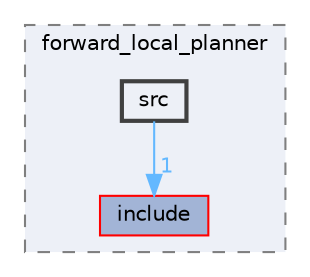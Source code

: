 digraph "smacc_client_library/move_base_z_client/custom_planners/forward_local_planner/src"
{
 // LATEX_PDF_SIZE
  bgcolor="transparent";
  edge [fontname=Helvetica,fontsize=10,labelfontname=Helvetica,labelfontsize=10];
  node [fontname=Helvetica,fontsize=10,shape=box,height=0.2,width=0.4];
  compound=true
  subgraph clusterdir_a4b7064d77dd4c3b343eeea825901b25 {
    graph [ bgcolor="#edf0f7", pencolor="grey50", label="forward_local_planner", fontname=Helvetica,fontsize=10 style="filled,dashed", URL="dir_a4b7064d77dd4c3b343eeea825901b25.html",tooltip=""]
  dir_4263db6de18664ccd848a860c588d79f [label="include", fillcolor="#a2b4d6", color="red", style="filled", URL="dir_4263db6de18664ccd848a860c588d79f.html",tooltip=""];
  dir_2feb2c338c6747b905f865c52281a963 [label="src", fillcolor="#edf0f7", color="grey25", style="filled,bold", URL="dir_2feb2c338c6747b905f865c52281a963.html",tooltip=""];
  }
  dir_2feb2c338c6747b905f865c52281a963->dir_4263db6de18664ccd848a860c588d79f [headlabel="1", labeldistance=1.5 headhref="dir_000115_000045.html" color="steelblue1" fontcolor="steelblue1"];
}
